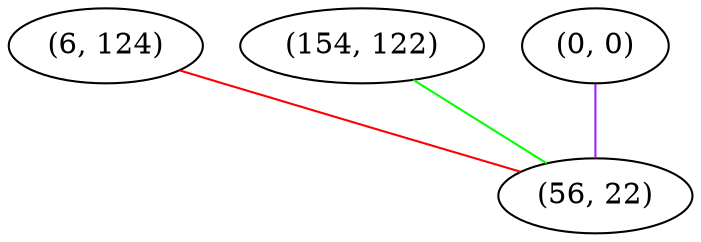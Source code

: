 graph "" {
"(6, 124)";
"(154, 122)";
"(0, 0)";
"(56, 22)";
"(6, 124)" -- "(56, 22)"  [color=red, key=0, weight=1];
"(154, 122)" -- "(56, 22)"  [color=green, key=0, weight=2];
"(0, 0)" -- "(56, 22)"  [color=purple, key=0, weight=4];
}
